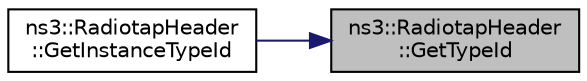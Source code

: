 digraph "ns3::RadiotapHeader::GetTypeId"
{
 // LATEX_PDF_SIZE
  edge [fontname="Helvetica",fontsize="10",labelfontname="Helvetica",labelfontsize="10"];
  node [fontname="Helvetica",fontsize="10",shape=record];
  rankdir="RL";
  Node1 [label="ns3::RadiotapHeader\l::GetTypeId",height=0.2,width=0.4,color="black", fillcolor="grey75", style="filled", fontcolor="black",tooltip="Get the type ID."];
  Node1 -> Node2 [dir="back",color="midnightblue",fontsize="10",style="solid",fontname="Helvetica"];
  Node2 [label="ns3::RadiotapHeader\l::GetInstanceTypeId",height=0.2,width=0.4,color="black", fillcolor="white", style="filled",URL="$classns3_1_1_radiotap_header.html#a3c4ee3114b82de18a23d9dfd25c79e83",tooltip="Get the most derived TypeId for this Object."];
}
